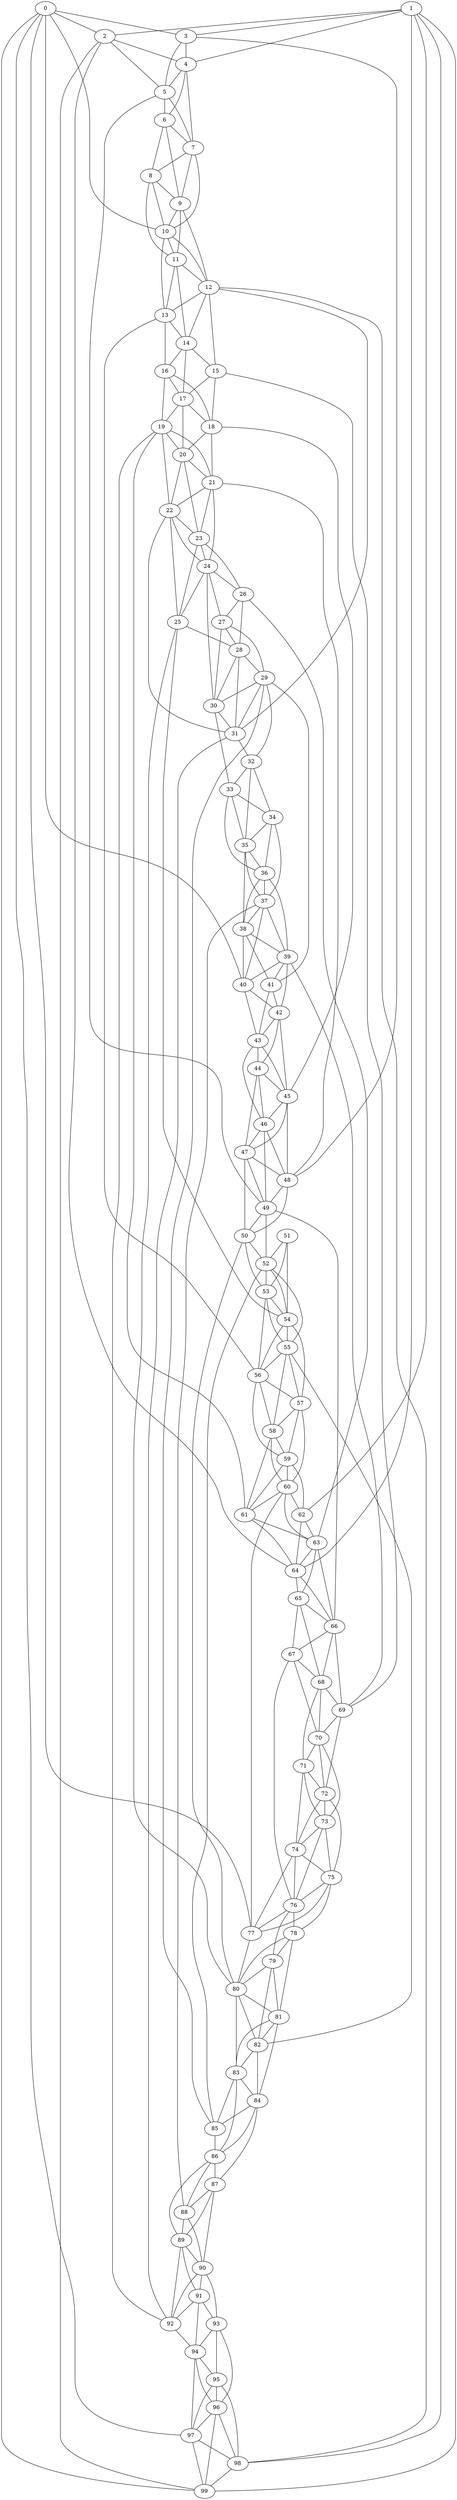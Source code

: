 strict graph "watts_strogatz_graph(100,6,0.1)" {
0;
1;
2;
3;
4;
5;
6;
7;
8;
9;
10;
11;
12;
13;
14;
15;
16;
17;
18;
19;
20;
21;
22;
23;
24;
25;
26;
27;
28;
29;
30;
31;
32;
33;
34;
35;
36;
37;
38;
39;
40;
41;
42;
43;
44;
45;
46;
47;
48;
49;
50;
51;
52;
53;
54;
55;
56;
57;
58;
59;
60;
61;
62;
63;
64;
65;
66;
67;
68;
69;
70;
71;
72;
73;
74;
75;
76;
77;
78;
79;
80;
81;
82;
83;
84;
85;
86;
87;
88;
89;
90;
91;
92;
93;
94;
95;
96;
97;
98;
99;
0 -- 2  [is_available=True, prob="0.11858769683"];
0 -- 3  [is_available=True, prob="0.249824495735"];
0 -- 97  [is_available=True, prob="1.0"];
0 -- 40  [is_available=True, prob="0.93656601574"];
0 -- 10  [is_available=True, prob="1.0"];
0 -- 77  [is_available=True, prob="0.511582899115"];
0 -- 99  [is_available=True, prob="0.421670062308"];
1 -- 64  [is_available=True, prob="0.506628503091"];
1 -- 2  [is_available=True, prob="1.0"];
1 -- 99  [is_available=True, prob="1.0"];
1 -- 4  [is_available=True, prob="0.175569324505"];
1 -- 98  [is_available=True, prob="0.36662889621"];
1 -- 3  [is_available=True, prob="0.531439889485"];
1 -- 62  [is_available=True, prob="0.321256816446"];
2 -- 4  [is_available=True, prob="0.730462697929"];
2 -- 5  [is_available=True, prob="0.0378419055591"];
2 -- 64  [is_available=True, prob="0.0754762366646"];
2 -- 99  [is_available=True, prob="0.979588685867"];
3 -- 4  [is_available=True, prob="0.852896531056"];
3 -- 5  [is_available=True, prob="0.863713206427"];
3 -- 48  [is_available=True, prob="0.890756255227"];
4 -- 5  [is_available=True, prob="0.446472567412"];
4 -- 6  [is_available=True, prob="0.373893940935"];
4 -- 7  [is_available=True, prob="0.343286903918"];
5 -- 6  [is_available=True, prob="0.0262235164915"];
5 -- 7  [is_available=True, prob="1.0"];
5 -- 49  [is_available=True, prob="0.966127522196"];
6 -- 7  [is_available=True, prob="0.0572019467504"];
6 -- 8  [is_available=True, prob="1.0"];
6 -- 9  [is_available=True, prob="0.846326546218"];
7 -- 8  [is_available=True, prob="8.3740811937e-05"];
7 -- 9  [is_available=True, prob="0.733547983778"];
7 -- 10  [is_available=True, prob="0.68083163116"];
8 -- 9  [is_available=True, prob="0.0946765724243"];
8 -- 10  [is_available=True, prob="0.291884470388"];
8 -- 11  [is_available=True, prob="0.231352276526"];
9 -- 10  [is_available=True, prob="1.0"];
9 -- 11  [is_available=True, prob="0.773558979026"];
9 -- 12  [is_available=True, prob="0.10513311867"];
10 -- 11  [is_available=True, prob="1.0"];
10 -- 12  [is_available=True, prob="1.0"];
10 -- 13  [is_available=True, prob="0.888134833701"];
11 -- 12  [is_available=True, prob="1.0"];
11 -- 13  [is_available=True, prob="0.855878496816"];
11 -- 14  [is_available=True, prob="0.853293075416"];
12 -- 98  [is_available=True, prob="1.0"];
12 -- 13  [is_available=True, prob="1.0"];
12 -- 14  [is_available=True, prob="0.0487796805558"];
12 -- 15  [is_available=True, prob="0.353925581029"];
12 -- 31  [is_available=True, prob="0.117289586729"];
13 -- 14  [is_available=True, prob="0.810783178619"];
13 -- 16  [is_available=True, prob="0.788465126375"];
13 -- 56  [is_available=True, prob="1.0"];
14 -- 15  [is_available=True, prob="0.385080900934"];
14 -- 16  [is_available=True, prob="0.739503381389"];
14 -- 17  [is_available=True, prob="1.0"];
15 -- 69  [is_available=True, prob="0.363779597436"];
15 -- 17  [is_available=True, prob="0.138177853923"];
15 -- 18  [is_available=True, prob="0.577001335854"];
16 -- 17  [is_available=True, prob="0.0982819021022"];
16 -- 18  [is_available=True, prob="1.0"];
16 -- 19  [is_available=True, prob="1.0"];
17 -- 18  [is_available=True, prob="0.570528248376"];
17 -- 19  [is_available=True, prob="0.435792348044"];
17 -- 20  [is_available=True, prob="0.432576852734"];
18 -- 45  [is_available=True, prob="0.7463073681"];
18 -- 20  [is_available=True, prob="0.5730431644"];
18 -- 21  [is_available=True, prob="0.876494450071"];
19 -- 20  [is_available=True, prob="0.939130618835"];
19 -- 21  [is_available=True, prob="0.219116576066"];
19 -- 22  [is_available=True, prob="0.578039123942"];
19 -- 92  [is_available=True, prob="1.0"];
19 -- 61  [is_available=True, prob="1.0"];
20 -- 21  [is_available=True, prob="0.97234621595"];
20 -- 22  [is_available=True, prob="0.0406026129762"];
20 -- 23  [is_available=True, prob="0.718006210043"];
21 -- 48  [is_available=True, prob="0.243697467501"];
21 -- 22  [is_available=True, prob="1.0"];
21 -- 23  [is_available=True, prob="1.0"];
21 -- 24  [is_available=True, prob="0.6172526245"];
22 -- 23  [is_available=True, prob="0.319337202984"];
22 -- 24  [is_available=True, prob="0.653015714014"];
22 -- 25  [is_available=True, prob="1.0"];
22 -- 31  [is_available=True, prob="0.385491817544"];
23 -- 24  [is_available=True, prob="0.112255732916"];
23 -- 25  [is_available=True, prob="0.919003694361"];
23 -- 26  [is_available=True, prob="0.319743954588"];
24 -- 25  [is_available=True, prob="0.232848918422"];
24 -- 26  [is_available=True, prob="0.835705195611"];
24 -- 27  [is_available=True, prob="0.355231818497"];
24 -- 30  [is_available=True, prob="0.980851366991"];
25 -- 54  [is_available=True, prob="0.832171472221"];
25 -- 80  [is_available=True, prob="0.0799741856043"];
25 -- 28  [is_available=True, prob="0.416065622413"];
26 -- 27  [is_available=True, prob="0.11127301775"];
26 -- 28  [is_available=True, prob="0.436764434706"];
26 -- 63  [is_available=True, prob="0.400913688408"];
27 -- 28  [is_available=True, prob="1.0"];
27 -- 29  [is_available=True, prob="0.432645356924"];
27 -- 30  [is_available=True, prob="0.140588796566"];
28 -- 29  [is_available=True, prob="0.959868028762"];
28 -- 30  [is_available=True, prob="0.304530447305"];
28 -- 31  [is_available=True, prob="0.576138204326"];
29 -- 32  [is_available=True, prob="0.111436143676"];
29 -- 41  [is_available=True, prob="0.89224267292"];
29 -- 85  [is_available=True, prob="1.0"];
29 -- 30  [is_available=True, prob="1.0"];
29 -- 31  [is_available=True, prob="1.0"];
30 -- 33  [is_available=True, prob="0.665558705512"];
30 -- 31  [is_available=True, prob="0.765024281829"];
31 -- 32  [is_available=True, prob="0.0566062732142"];
31 -- 92  [is_available=True, prob="1.0"];
32 -- 33  [is_available=True, prob="0.452583017383"];
32 -- 34  [is_available=True, prob="0.802188354076"];
32 -- 35  [is_available=True, prob="0.548635879513"];
33 -- 34  [is_available=True, prob="0.191150170197"];
33 -- 35  [is_available=True, prob="0.890655014525"];
33 -- 36  [is_available=True, prob="1.0"];
34 -- 35  [is_available=True, prob="0.235284741728"];
34 -- 36  [is_available=True, prob="0.571367858597"];
34 -- 37  [is_available=True, prob="1.0"];
35 -- 36  [is_available=True, prob="0.267412570382"];
35 -- 37  [is_available=True, prob="0.0561714639125"];
35 -- 38  [is_available=True, prob="1.0"];
36 -- 37  [is_available=True, prob="0.906390824987"];
36 -- 38  [is_available=True, prob="1.0"];
36 -- 39  [is_available=True, prob="1.0"];
37 -- 38  [is_available=True, prob="0.171643508681"];
37 -- 39  [is_available=True, prob="0.642995893312"];
37 -- 40  [is_available=True, prob="0.0670787355425"];
37 -- 88  [is_available=True, prob="0.64064253762"];
38 -- 39  [is_available=True, prob="0.434022163119"];
38 -- 40  [is_available=True, prob="0.11946433623"];
38 -- 41  [is_available=True, prob="0.184381702284"];
39 -- 40  [is_available=True, prob="0.158955454022"];
39 -- 41  [is_available=True, prob="1.0"];
39 -- 42  [is_available=True, prob="0.539216606011"];
39 -- 69  [is_available=True, prob="0.792300761955"];
40 -- 42  [is_available=True, prob="1.0"];
40 -- 43  [is_available=True, prob="0.15417207709"];
41 -- 42  [is_available=True, prob="0.0589500120812"];
41 -- 43  [is_available=True, prob="0.439460649155"];
42 -- 43  [is_available=True, prob="0.543274965422"];
42 -- 44  [is_available=True, prob="0.0771892248679"];
42 -- 45  [is_available=True, prob="0.460938077797"];
43 -- 44  [is_available=True, prob="0.730367324103"];
43 -- 45  [is_available=True, prob="0.686399088715"];
43 -- 46  [is_available=True, prob="0.380960039683"];
44 -- 45  [is_available=True, prob="0.759536236168"];
44 -- 46  [is_available=True, prob="0.10984123065"];
44 -- 47  [is_available=True, prob="0.125831101262"];
45 -- 46  [is_available=True, prob="0.741693263762"];
45 -- 47  [is_available=True, prob="1.0"];
45 -- 48  [is_available=True, prob="1.0"];
46 -- 47  [is_available=True, prob="0.30521953782"];
46 -- 48  [is_available=True, prob="0.469889056843"];
46 -- 49  [is_available=True, prob="0.164999507727"];
47 -- 48  [is_available=True, prob="0.0320484429271"];
47 -- 49  [is_available=True, prob="0.369205821679"];
47 -- 50  [is_available=True, prob="1.0"];
48 -- 49  [is_available=True, prob="0.0949255321835"];
48 -- 50  [is_available=True, prob="0.0751443138422"];
49 -- 66  [is_available=True, prob="1.0"];
49 -- 50  [is_available=True, prob="0.209834519561"];
49 -- 52  [is_available=True, prob="0.581523773176"];
50 -- 80  [is_available=True, prob="0.710445536073"];
50 -- 52  [is_available=True, prob="0.0230799813884"];
50 -- 53  [is_available=True, prob="0.960566141793"];
51 -- 52  [is_available=True, prob="0.68599615148"];
51 -- 53  [is_available=True, prob="0.841236367027"];
51 -- 54  [is_available=True, prob="0.0517148829074"];
52 -- 53  [is_available=True, prob="0.169379293031"];
52 -- 54  [is_available=True, prob="0.681354835752"];
52 -- 55  [is_available=True, prob="0.507353334565"];
52 -- 85  [is_available=True, prob="0.696726041902"];
53 -- 54  [is_available=True, prob="1.0"];
53 -- 55  [is_available=True, prob="1.0"];
53 -- 56  [is_available=True, prob="0.204287021253"];
54 -- 55  [is_available=True, prob="1.0"];
54 -- 56  [is_available=True, prob="1.0"];
54 -- 57  [is_available=True, prob="1.0"];
55 -- 82  [is_available=True, prob="0.278302266163"];
55 -- 56  [is_available=True, prob="0.0358446270637"];
55 -- 57  [is_available=True, prob="1.0"];
55 -- 58  [is_available=True, prob="0.437884130894"];
56 -- 57  [is_available=True, prob="0.857786716059"];
56 -- 58  [is_available=True, prob="0.250573504711"];
56 -- 59  [is_available=True, prob="0.460848017335"];
57 -- 58  [is_available=True, prob="0.291042865741"];
57 -- 59  [is_available=True, prob="0.349836778649"];
57 -- 60  [is_available=True, prob="0.860760974773"];
58 -- 59  [is_available=True, prob="0.943934147598"];
58 -- 60  [is_available=True, prob="1.0"];
58 -- 61  [is_available=True, prob="0.224685876296"];
59 -- 60  [is_available=True, prob="0.548740151414"];
59 -- 61  [is_available=True, prob="0.888349427538"];
59 -- 62  [is_available=True, prob="0.957326642654"];
60 -- 77  [is_available=True, prob="0.657823443354"];
60 -- 61  [is_available=True, prob="1.0"];
60 -- 62  [is_available=True, prob="0.871820514206"];
60 -- 63  [is_available=True, prob="0.0944736310856"];
61 -- 64  [is_available=True, prob="1.0"];
61 -- 63  [is_available=True, prob="0.987439231829"];
62 -- 64  [is_available=True, prob="1.0"];
62 -- 63  [is_available=True, prob="0.828880014948"];
63 -- 64  [is_available=True, prob="1.0"];
63 -- 65  [is_available=True, prob="0.284691714399"];
63 -- 66  [is_available=True, prob="0.854422526647"];
64 -- 65  [is_available=True, prob="0.837375393926"];
64 -- 66  [is_available=True, prob="0.604951929999"];
65 -- 66  [is_available=True, prob="1.0"];
65 -- 67  [is_available=True, prob="0.420641513912"];
65 -- 68  [is_available=True, prob="0.96872856636"];
66 -- 67  [is_available=True, prob="0.0703461720327"];
66 -- 68  [is_available=True, prob="0.53138397192"];
66 -- 69  [is_available=True, prob="0.138638274875"];
67 -- 68  [is_available=True, prob="0.836408272832"];
67 -- 70  [is_available=True, prob="0.762644886151"];
67 -- 76  [is_available=True, prob="1.0"];
68 -- 69  [is_available=True, prob="0.00340610773044"];
68 -- 70  [is_available=True, prob="0.693849247792"];
68 -- 71  [is_available=True, prob="1.0"];
69 -- 70  [is_available=True, prob="0.907627541987"];
69 -- 72  [is_available=True, prob="1.0"];
70 -- 71  [is_available=True, prob="0.87612737142"];
70 -- 72  [is_available=True, prob="0.537649589808"];
70 -- 73  [is_available=True, prob="1.0"];
71 -- 72  [is_available=True, prob="0.727518386744"];
71 -- 73  [is_available=True, prob="0.742563160591"];
71 -- 74  [is_available=True, prob="0.767468738601"];
72 -- 73  [is_available=True, prob="1.0"];
72 -- 74  [is_available=True, prob="0.568345955109"];
72 -- 75  [is_available=True, prob="1.0"];
73 -- 74  [is_available=True, prob="0.215093104492"];
73 -- 75  [is_available=True, prob="0.128571831298"];
73 -- 76  [is_available=True, prob="0.316841256378"];
74 -- 75  [is_available=True, prob="1.0"];
74 -- 76  [is_available=True, prob="1.0"];
74 -- 77  [is_available=True, prob="1.0"];
75 -- 76  [is_available=True, prob="0.815685752851"];
75 -- 77  [is_available=True, prob="0.878276611858"];
75 -- 78  [is_available=True, prob="0.0568587119898"];
76 -- 77  [is_available=True, prob="0.806422560617"];
76 -- 78  [is_available=True, prob="1.0"];
76 -- 79  [is_available=True, prob="0.402462118781"];
77 -- 80  [is_available=True, prob="0.539895102477"];
78 -- 79  [is_available=True, prob="0.486810039082"];
78 -- 80  [is_available=True, prob="1.0"];
78 -- 81  [is_available=True, prob="1.0"];
79 -- 80  [is_available=True, prob="1.0"];
79 -- 81  [is_available=True, prob="0.599485010048"];
79 -- 82  [is_available=True, prob="1.0"];
80 -- 81  [is_available=True, prob="0.234797792862"];
80 -- 82  [is_available=True, prob="0.872391417779"];
80 -- 83  [is_available=True, prob="1.0"];
81 -- 82  [is_available=True, prob="0.283586027848"];
81 -- 83  [is_available=True, prob="0.82440725771"];
81 -- 84  [is_available=True, prob="0.369296514718"];
82 -- 83  [is_available=True, prob="1.0"];
82 -- 84  [is_available=True, prob="0.213390934665"];
83 -- 84  [is_available=True, prob="0.212519168166"];
83 -- 85  [is_available=True, prob="0.172442616873"];
83 -- 86  [is_available=True, prob="1.0"];
84 -- 85  [is_available=True, prob="0.105256102067"];
84 -- 86  [is_available=True, prob="1.0"];
84 -- 87  [is_available=True, prob="0.502548260731"];
85 -- 86  [is_available=True, prob="0.961734102265"];
86 -- 87  [is_available=True, prob="0.138811583316"];
86 -- 88  [is_available=True, prob="0.760574268244"];
86 -- 89  [is_available=True, prob="0.896881533914"];
87 -- 88  [is_available=True, prob="0.599544058814"];
87 -- 89  [is_available=True, prob="0.244469038982"];
87 -- 90  [is_available=True, prob="0.469435653516"];
88 -- 89  [is_available=True, prob="1.0"];
88 -- 90  [is_available=True, prob="0.160726779073"];
89 -- 90  [is_available=True, prob="0.49714993674"];
89 -- 91  [is_available=True, prob="0.228755855773"];
89 -- 92  [is_available=True, prob="1.0"];
90 -- 91  [is_available=True, prob="0.668125500336"];
90 -- 92  [is_available=True, prob="0.244574328933"];
90 -- 93  [is_available=True, prob="0.727686868674"];
91 -- 92  [is_available=True, prob="0.425898206569"];
91 -- 93  [is_available=True, prob="1.0"];
91 -- 94  [is_available=True, prob="1.0"];
92 -- 94  [is_available=True, prob="0.761899897543"];
93 -- 96  [is_available=True, prob="1.0"];
93 -- 94  [is_available=True, prob="0.217708892102"];
93 -- 95  [is_available=True, prob="1.0"];
94 -- 96  [is_available=True, prob="0.0940749540166"];
94 -- 97  [is_available=True, prob="0.515445052914"];
94 -- 95  [is_available=True, prob="0.921760368789"];
95 -- 96  [is_available=True, prob="0.0563487429421"];
95 -- 97  [is_available=True, prob="1.0"];
95 -- 98  [is_available=True, prob="0.594975661416"];
96 -- 97  [is_available=True, prob="0.265091740981"];
96 -- 98  [is_available=True, prob="1.0"];
96 -- 99  [is_available=True, prob="0.234266714559"];
97 -- 98  [is_available=True, prob="0.967913147396"];
97 -- 99  [is_available=True, prob="1.0"];
98 -- 99  [is_available=True, prob="0.129732713978"];
}
